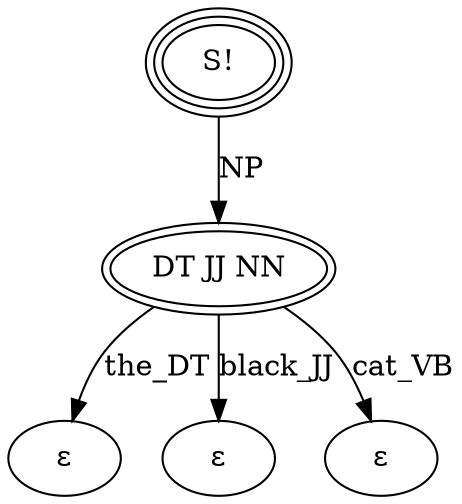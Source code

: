 /*
S! -> NP( DT, JJ, NN )
[tree] NP3(?1,?2,?3)

DT -> the_DT
[tree] DT(the)

JJ -> black_JJ
[tree] NN(black)

VB -> cat_VB
[tree] VB(cat)

NP3( DT( the ), JJ( black ), NN( cat ) )
*/
digraph G {
S[label="S!",peripheries=3]
DTJJNN[label="DT JJ NN",peripheries=2]
empty1[label="ε"]
empty2[label="ε"]
empty3[label="ε"]

S->DTJJNN[label="NP"]
DTJJNN->empty1[label="the_DT"]
DTJJNN->empty2[label="black_JJ"]
DTJJNN->empty3[label="cat_VB"]
 }
